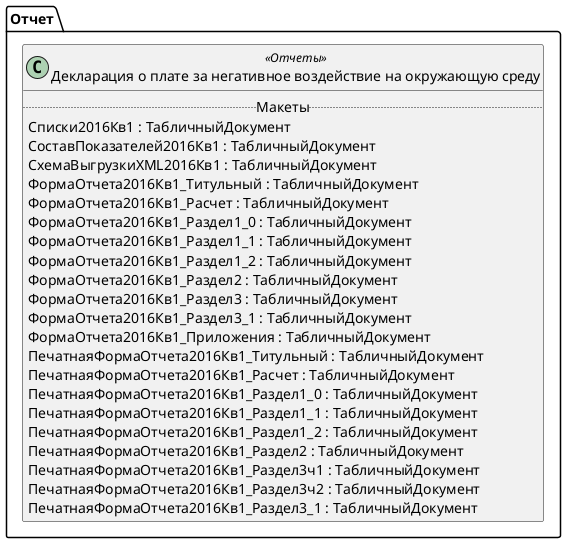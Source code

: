 ﻿@startuml РегламентированныйОтчетДекларацияПлатаНВОС
'!include templates.wsd
'..\include templates.wsd
class Отчет.РегламентированныйОтчетДекларацияПлатаНВОС as "Декларация о плате за негативное воздействие на окружающую среду" <<Отчеты>>
{
..Макеты..
Списки2016Кв1 : ТабличныйДокумент
СоставПоказателей2016Кв1 : ТабличныйДокумент
СхемаВыгрузкиXML2016Кв1 : ТабличныйДокумент
ФормаОтчета2016Кв1_Титульный : ТабличныйДокумент
ФормаОтчета2016Кв1_Расчет : ТабличныйДокумент
ФормаОтчета2016Кв1_Раздел1_0 : ТабличныйДокумент
ФормаОтчета2016Кв1_Раздел1_1 : ТабличныйДокумент
ФормаОтчета2016Кв1_Раздел1_2 : ТабличныйДокумент
ФормаОтчета2016Кв1_Раздел2 : ТабличныйДокумент
ФормаОтчета2016Кв1_Раздел3 : ТабличныйДокумент
ФормаОтчета2016Кв1_Раздел3_1 : ТабличныйДокумент
ФормаОтчета2016Кв1_Приложения : ТабличныйДокумент
ПечатнаяФормаОтчета2016Кв1_Титульный : ТабличныйДокумент
ПечатнаяФормаОтчета2016Кв1_Расчет : ТабличныйДокумент
ПечатнаяФормаОтчета2016Кв1_Раздел1_0 : ТабличныйДокумент
ПечатнаяФормаОтчета2016Кв1_Раздел1_1 : ТабличныйДокумент
ПечатнаяФормаОтчета2016Кв1_Раздел1_2 : ТабличныйДокумент
ПечатнаяФормаОтчета2016Кв1_Раздел2 : ТабличныйДокумент
ПечатнаяФормаОтчета2016Кв1_Раздел3ч1 : ТабличныйДокумент
ПечатнаяФормаОтчета2016Кв1_Раздел3ч2 : ТабличныйДокумент
ПечатнаяФормаОтчета2016Кв1_Раздел3_1 : ТабличныйДокумент
}
@enduml
